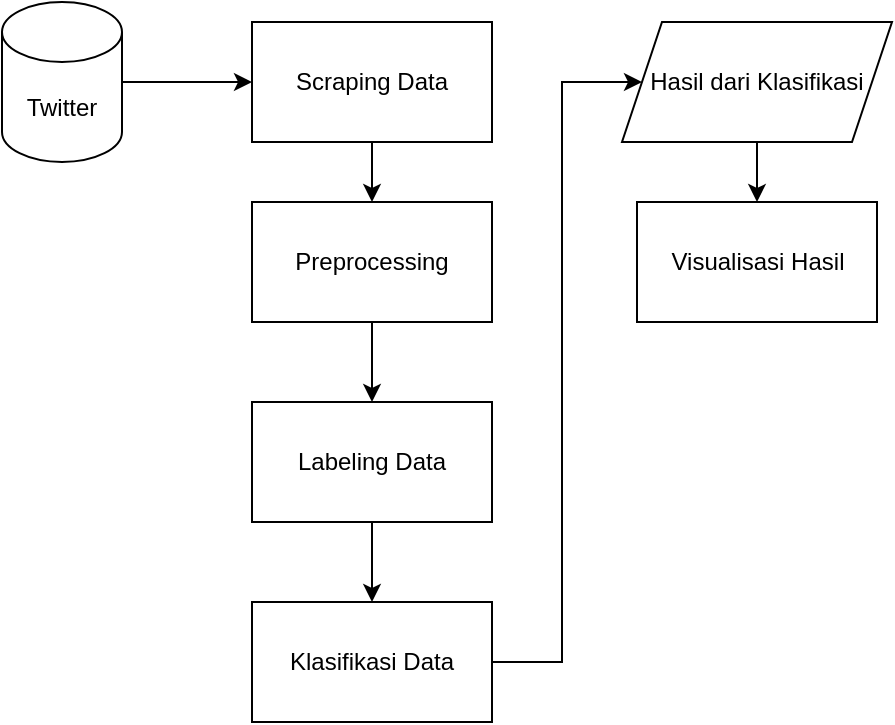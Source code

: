 <mxfile version="15.5.9" type="onedrive"><diagram id="7ZmWbR7dG6XX7L-Gi4se" name="Metode Penelitian"><mxGraphModel dx="1102" dy="586" grid="1" gridSize="10" guides="1" tooltips="1" connect="1" arrows="1" fold="1" page="1" pageScale="1" pageWidth="850" pageHeight="1100" math="0" shadow="0"><root><mxCell id="0"/><mxCell id="1" parent="0"/><mxCell id="T8p0bSndJiaE_FQcQ8SC-4" value="" style="edgeStyle=orthogonalEdgeStyle;rounded=0;orthogonalLoop=1;jettySize=auto;html=1;" parent="1" source="T8p0bSndJiaE_FQcQ8SC-1" target="T8p0bSndJiaE_FQcQ8SC-3" edge="1"><mxGeometry relative="1" as="geometry"/></mxCell><mxCell id="T8p0bSndJiaE_FQcQ8SC-1" value="Scraping Data" style="rounded=0;whiteSpace=wrap;html=1;" parent="1" vertex="1"><mxGeometry x="365" y="20" width="120" height="60" as="geometry"/></mxCell><mxCell id="T8p0bSndJiaE_FQcQ8SC-9" value="" style="edgeStyle=orthogonalEdgeStyle;rounded=0;orthogonalLoop=1;jettySize=auto;html=1;" parent="1" source="T8p0bSndJiaE_FQcQ8SC-2" target="T8p0bSndJiaE_FQcQ8SC-1" edge="1"><mxGeometry relative="1" as="geometry"/></mxCell><mxCell id="T8p0bSndJiaE_FQcQ8SC-2" value="Twitter" style="shape=cylinder3;whiteSpace=wrap;html=1;boundedLbl=1;backgroundOutline=1;size=15;" parent="1" vertex="1"><mxGeometry x="240" y="10" width="60" height="80" as="geometry"/></mxCell><mxCell id="T8p0bSndJiaE_FQcQ8SC-6" value="" style="edgeStyle=orthogonalEdgeStyle;rounded=0;orthogonalLoop=1;jettySize=auto;html=1;" parent="1" source="T8p0bSndJiaE_FQcQ8SC-3" target="T8p0bSndJiaE_FQcQ8SC-5" edge="1"><mxGeometry relative="1" as="geometry"/></mxCell><mxCell id="T8p0bSndJiaE_FQcQ8SC-3" value="Preprocessing" style="rounded=0;whiteSpace=wrap;html=1;" parent="1" vertex="1"><mxGeometry x="365" y="110" width="120" height="60" as="geometry"/></mxCell><mxCell id="T8p0bSndJiaE_FQcQ8SC-8" value="" style="edgeStyle=orthogonalEdgeStyle;rounded=0;orthogonalLoop=1;jettySize=auto;html=1;" parent="1" source="T8p0bSndJiaE_FQcQ8SC-5" target="T8p0bSndJiaE_FQcQ8SC-7" edge="1"><mxGeometry relative="1" as="geometry"/></mxCell><mxCell id="T8p0bSndJiaE_FQcQ8SC-5" value="Labeling Data" style="rounded=0;whiteSpace=wrap;html=1;" parent="1" vertex="1"><mxGeometry x="365" y="210" width="120" height="60" as="geometry"/></mxCell><mxCell id="T8p0bSndJiaE_FQcQ8SC-11" value="" style="edgeStyle=orthogonalEdgeStyle;rounded=0;orthogonalLoop=1;jettySize=auto;html=1;" parent="1" source="T8p0bSndJiaE_FQcQ8SC-7" target="T8p0bSndJiaE_FQcQ8SC-10" edge="1"><mxGeometry relative="1" as="geometry"><Array as="points"><mxPoint x="520" y="340"/><mxPoint x="520" y="50"/></Array></mxGeometry></mxCell><mxCell id="T8p0bSndJiaE_FQcQ8SC-7" value="Klasifikasi Data" style="whiteSpace=wrap;html=1;rounded=0;" parent="1" vertex="1"><mxGeometry x="365" y="310" width="120" height="60" as="geometry"/></mxCell><mxCell id="T8p0bSndJiaE_FQcQ8SC-13" value="" style="edgeStyle=orthogonalEdgeStyle;rounded=0;orthogonalLoop=1;jettySize=auto;html=1;" parent="1" source="T8p0bSndJiaE_FQcQ8SC-10" target="T8p0bSndJiaE_FQcQ8SC-12" edge="1"><mxGeometry relative="1" as="geometry"/></mxCell><mxCell id="T8p0bSndJiaE_FQcQ8SC-10" value="&lt;div&gt;&lt;span&gt;Hasil dari Klasifikasi&lt;/span&gt;&lt;/div&gt;" style="shape=parallelogram;perimeter=parallelogramPerimeter;whiteSpace=wrap;html=1;fixedSize=1;rounded=0;align=center;" parent="1" vertex="1"><mxGeometry x="550" y="20" width="135" height="60" as="geometry"/></mxCell><mxCell id="T8p0bSndJiaE_FQcQ8SC-12" value="Visualisasi Hasil" style="whiteSpace=wrap;html=1;rounded=0;" parent="1" vertex="1"><mxGeometry x="557.5" y="110" width="120" height="60" as="geometry"/></mxCell></root></mxGraphModel></diagram></mxfile>